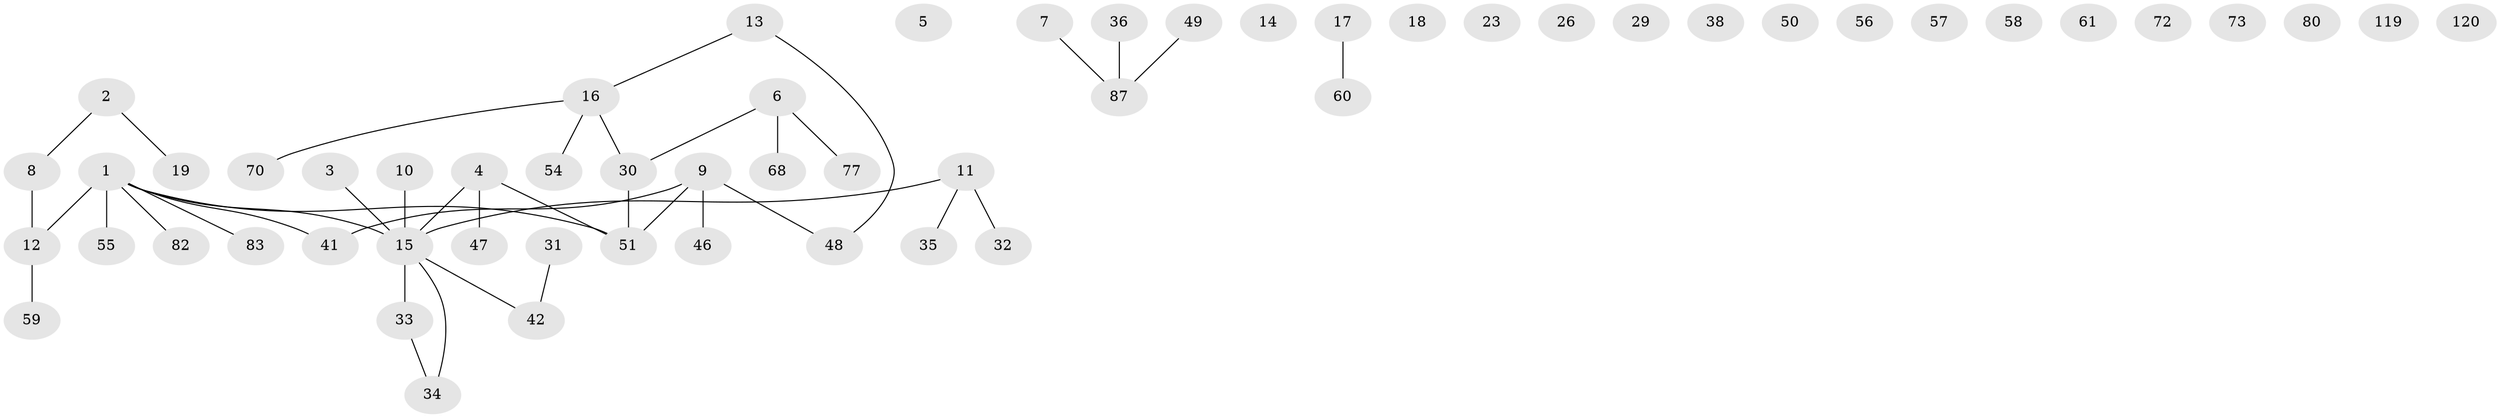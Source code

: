 // original degree distribution, {2: 0.30833333333333335, 1: 0.3416666666666667, 0: 0.125, 3: 0.14166666666666666, 8: 0.008333333333333333, 4: 0.058333333333333334, 5: 0.016666666666666666}
// Generated by graph-tools (version 1.1) at 2025/16/03/04/25 18:16:33]
// undirected, 57 vertices, 41 edges
graph export_dot {
graph [start="1"]
  node [color=gray90,style=filled];
  1 [super="+37"];
  2 [super="+106"];
  3;
  4 [super="+27+40"];
  5;
  6 [super="+22+91"];
  7;
  8;
  9 [super="+81+88+52"];
  10;
  11 [super="+25+62"];
  12 [super="+90+63"];
  13 [super="+24+43"];
  14;
  15 [super="+21+69+97+44+65"];
  16 [super="+39+111+28"];
  17;
  18 [super="+20"];
  19 [super="+115"];
  23;
  26 [super="+66"];
  29;
  30 [super="+113+75"];
  31 [super="+101"];
  32 [super="+117"];
  33 [super="+64"];
  34 [super="+78+84"];
  35 [super="+45"];
  36;
  38;
  41;
  42 [super="+53"];
  46;
  47;
  48;
  49;
  50;
  51 [super="+89"];
  54 [super="+95"];
  55;
  56;
  57;
  58;
  59 [super="+67"];
  60 [super="+85"];
  61;
  68;
  70 [super="+102"];
  72;
  73;
  77;
  80;
  82 [super="+100"];
  83 [super="+96"];
  87 [super="+98"];
  119;
  120;
  1 -- 82;
  1 -- 83;
  1 -- 55;
  1 -- 41;
  1 -- 12;
  1 -- 51;
  1 -- 15;
  2 -- 8;
  2 -- 19;
  3 -- 15;
  4 -- 47;
  4 -- 51;
  4 -- 15;
  6 -- 68;
  6 -- 77;
  6 -- 30;
  7 -- 87;
  8 -- 12;
  9 -- 48;
  9 -- 51;
  9 -- 46;
  9 -- 41;
  10 -- 15;
  11 -- 32;
  11 -- 35;
  11 -- 15;
  12 -- 59;
  13 -- 16;
  13 -- 48;
  15 -- 42;
  15 -- 33 [weight=2];
  15 -- 34;
  16 -- 54;
  16 -- 70;
  16 -- 30;
  17 -- 60;
  30 -- 51;
  31 -- 42;
  33 -- 34;
  36 -- 87;
  49 -- 87;
}
